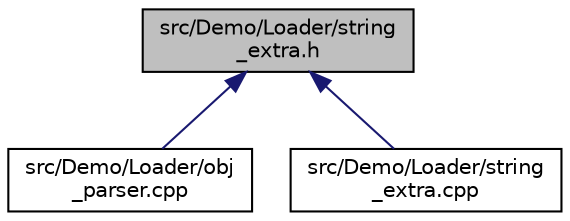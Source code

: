 digraph "src/Demo/Loader/string_extra.h"
{
  edge [fontname="Helvetica",fontsize="10",labelfontname="Helvetica",labelfontsize="10"];
  node [fontname="Helvetica",fontsize="10",shape=record];
  Node1 [label="src/Demo/Loader/string\l_extra.h",height=0.2,width=0.4,color="black", fillcolor="grey75", style="filled" fontcolor="black"];
  Node1 -> Node2 [dir="back",color="midnightblue",fontsize="10",style="solid",fontname="Helvetica"];
  Node2 [label="src/Demo/Loader/obj\l_parser.cpp",height=0.2,width=0.4,color="black", fillcolor="white", style="filled",URL="$obj__parser_8cpp.html"];
  Node1 -> Node3 [dir="back",color="midnightblue",fontsize="10",style="solid",fontname="Helvetica"];
  Node3 [label="src/Demo/Loader/string\l_extra.cpp",height=0.2,width=0.4,color="black", fillcolor="white", style="filled",URL="$string__extra_8cpp.html"];
}
